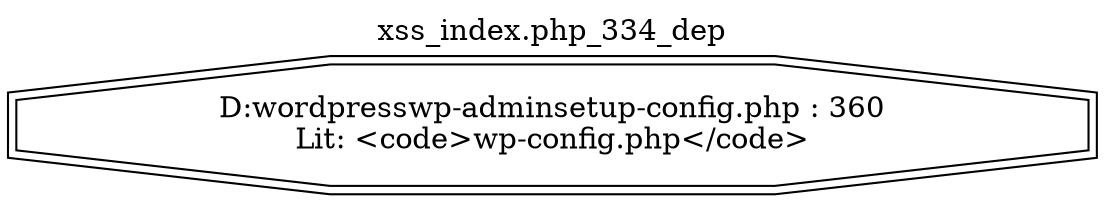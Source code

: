 digraph cfg {
  label="xss_index.php_334_dep";
  labelloc=t;
  n1 [shape=doubleoctagon, label="D:\wordpress\wp-admin\setup-config.php : 360\nLit: <code>wp-config.php</code>\n"];
}

